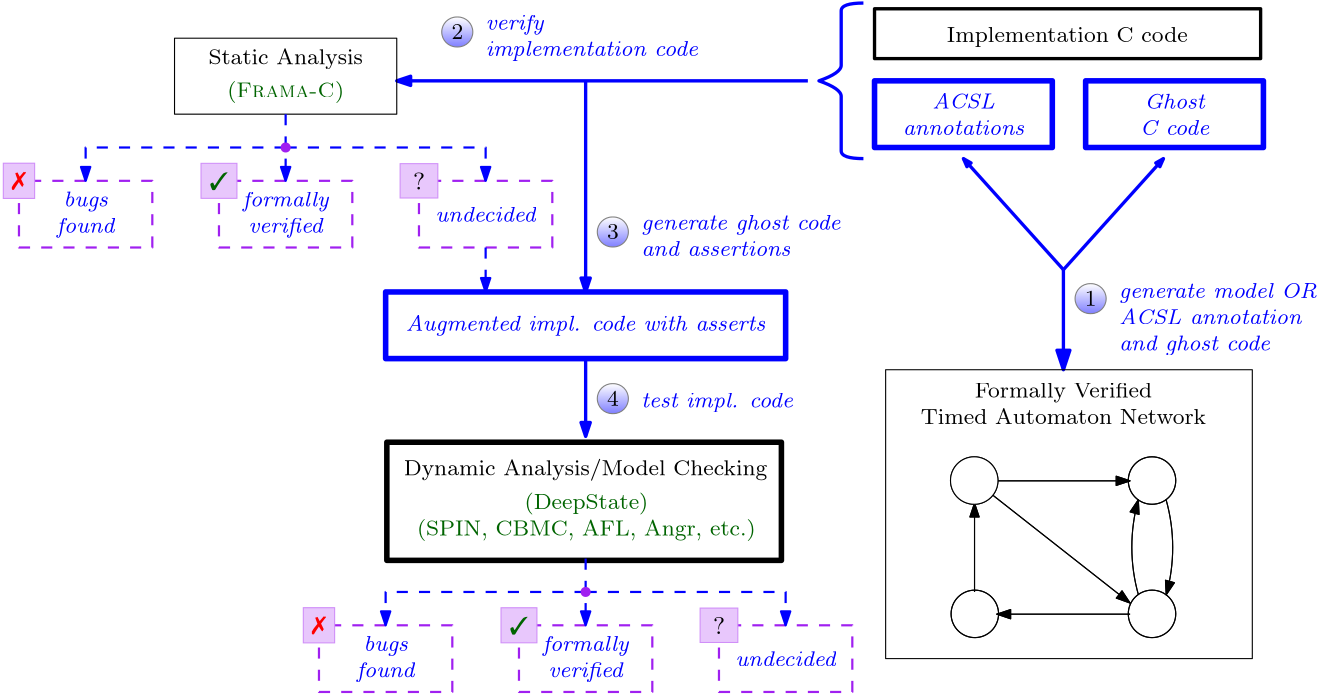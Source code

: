 <?xml version="1.0"?>
<!DOCTYPE ipe SYSTEM "ipe.dtd">
<ipe version="70218" creator="Ipe 7.2.20">
<info created="D:20180922210335" modified="D:20210212105316"/>
<preamble>\usepackage{pifont}</preamble>
<ipestyle name="tikz">
<textstyle name="ball" type="label" begin="\begin{tikzpicture}\node at (0,0) [circle,ball color=blue!50, text=white] {" end="};\end{tikzpicture}"/>
<textstyle name="blue-white-round" type="label" begin="\begin{tikzpicture}\node at (0,0) [rounded rectangle, draw=black!50, top color=white, bottom color=blue!50] {" end="};\end{tikzpicture}"/>
<textstyle name="green-disk" type="label" begin="\begin{tikzpicture}\node at (0,0) [circle, draw=green!75!black,fill=green!50] {" end="};\end{tikzpicture}"/>
<textstyle name="purple-box" type="label" begin="\begin{tikzpicture}\node at (0,0) [rectangle, draw=purple!50,fill=purple!25] {" end="};\end{tikzpicture}"/>
<textstyle name="red-ball" type="label" begin="\begin{tikzpicture}\node at (0,0) [circle,ball color=red!50!black, text=white] {" end="};\end{tikzpicture}"/>
<textstyle name="tikz" type="label" begin="\begin{tikzpicture}" end="\end{tikzpicture}"/>
<preamble>
\usepackage{tikz}
\usetikzlibrary{shapes.misc}
</preamble>
</ipestyle>
<ipestyle name="basic">
<symbol name="arrow/arc(spx)">
<path stroke="sym-stroke" fill="sym-stroke" pen="sym-pen">
0 0 m
-1 0.333 l
-1 -0.333 l
h
</path>
</symbol>
<symbol name="arrow/farc(spx)">
<path stroke="sym-stroke" fill="white" pen="sym-pen">
0 0 m
-1 0.333 l
-1 -0.333 l
h
</path>
</symbol>
<symbol name="arrow/ptarc(spx)">
<path stroke="sym-stroke" fill="sym-stroke" pen="sym-pen">
0 0 m
-1 0.333 l
-0.8 0 l
-1 -0.333 l
h
</path>
</symbol>
<symbol name="arrow/fptarc(spx)">
<path stroke="sym-stroke" fill="white" pen="sym-pen">
0 0 m
-1 0.333 l
-0.8 0 l
-1 -0.333 l
h
</path>
</symbol>
<symbol name="mark/circle(sx)" transformations="translations">
<path fill="sym-stroke">
0.6 0 0 0.6 0 0 e
0.4 0 0 0.4 0 0 e
</path>
</symbol>
<symbol name="mark/disk(sx)" transformations="translations">
<path fill="sym-stroke">
0.6 0 0 0.6 0 0 e
</path>
</symbol>
<symbol name="mark/fdisk(sfx)" transformations="translations">
<group>
<path fill="sym-fill">
0.5 0 0 0.5 0 0 e
</path>
<path fill="sym-stroke" fillrule="eofill">
0.6 0 0 0.6 0 0 e
0.4 0 0 0.4 0 0 e
</path>
</group>
</symbol>
<symbol name="mark/box(sx)" transformations="translations">
<path fill="sym-stroke" fillrule="eofill">
-0.6 -0.6 m
0.6 -0.6 l
0.6 0.6 l
-0.6 0.6 l
h
-0.4 -0.4 m
0.4 -0.4 l
0.4 0.4 l
-0.4 0.4 l
h
</path>
</symbol>
<symbol name="mark/square(sx)" transformations="translations">
<path fill="sym-stroke">
-0.6 -0.6 m
0.6 -0.6 l
0.6 0.6 l
-0.6 0.6 l
h
</path>
</symbol>
<symbol name="mark/fsquare(sfx)" transformations="translations">
<group>
<path fill="sym-fill">
-0.5 -0.5 m
0.5 -0.5 l
0.5 0.5 l
-0.5 0.5 l
h
</path>
<path fill="sym-stroke" fillrule="eofill">
-0.6 -0.6 m
0.6 -0.6 l
0.6 0.6 l
-0.6 0.6 l
h
-0.4 -0.4 m
0.4 -0.4 l
0.4 0.4 l
-0.4 0.4 l
h
</path>
</group>
</symbol>
<symbol name="mark/cross(sx)" transformations="translations">
<group>
<path fill="sym-stroke">
-0.43 -0.57 m
0.57 0.43 l
0.43 0.57 l
-0.57 -0.43 l
h
</path>
<path fill="sym-stroke">
-0.43 0.57 m
0.57 -0.43 l
0.43 -0.57 l
-0.57 0.43 l
h
</path>
</group>
</symbol>
<symbol name="arrow/fnormal(spx)">
<path stroke="sym-stroke" fill="white" pen="sym-pen">
0 0 m
-1 0.333 l
-1 -0.333 l
h
</path>
</symbol>
<symbol name="arrow/pointed(spx)">
<path stroke="sym-stroke" fill="sym-stroke" pen="sym-pen">
0 0 m
-1 0.333 l
-0.8 0 l
-1 -0.333 l
h
</path>
</symbol>
<symbol name="arrow/fpointed(spx)">
<path stroke="sym-stroke" fill="white" pen="sym-pen">
0 0 m
-1 0.333 l
-0.8 0 l
-1 -0.333 l
h
</path>
</symbol>
<symbol name="arrow/linear(spx)">
<path stroke="sym-stroke" pen="sym-pen">
-1 0.333 m
0 0 l
-1 -0.333 l
</path>
</symbol>
<symbol name="arrow/fdouble(spx)">
<path stroke="sym-stroke" fill="white" pen="sym-pen">
0 0 m
-1 0.333 l
-1 -0.333 l
h
-1 0 m
-2 0.333 l
-2 -0.333 l
h
</path>
</symbol>
<symbol name="arrow/double(spx)">
<path stroke="sym-stroke" fill="sym-stroke" pen="sym-pen">
0 0 m
-1 0.333 l
-1 -0.333 l
h
-1 0 m
-2 0.333 l
-2 -0.333 l
h
</path>
</symbol>
<pen name="heavier" value="0.8"/>
<pen name="fat" value="1.2"/>
<pen name="ultrafat" value="2"/>
<symbolsize name="large" value="5"/>
<symbolsize name="small" value="2"/>
<symbolsize name="tiny" value="1.1"/>
<arrowsize name="large" value="10"/>
<arrowsize name="small" value="5"/>
<arrowsize name="tiny" value="3"/>
<color name="red" value="1 0 0"/>
<color name="blue" value="0 0 1"/>
<color name="green" value="0 1 0"/>
<color name="yellow" value="1 1 0"/>
<color name="orange" value="1 0.647 0"/>
<color name="gold" value="1 0.843 0"/>
<color name="purple" value="0.627 0.125 0.941"/>
<color name="gray" value="0.745"/>
<color name="brown" value="0.647 0.165 0.165"/>
<color name="navy" value="0 0 0.502"/>
<color name="pink" value="1 0.753 0.796"/>
<color name="seagreen" value="0.18 0.545 0.341"/>
<color name="turquoise" value="0.251 0.878 0.816"/>
<color name="violet" value="0.933 0.51 0.933"/>
<color name="darkblue" value="0 0 0.545"/>
<color name="darkcyan" value="0 0.545 0.545"/>
<color name="darkgray" value="0.663"/>
<color name="darkgreen" value="0 0.392 0"/>
<color name="darkmagenta" value="0.545 0 0.545"/>
<color name="darkorange" value="1 0.549 0"/>
<color name="darkred" value="0.545 0 0"/>
<color name="lightblue" value="0.678 0.847 0.902"/>
<color name="lightcyan" value="0.878 1 1"/>
<color name="lightgray" value="0.827"/>
<color name="lightgreen" value="0.565 0.933 0.565"/>
<color name="lightyellow" value="1 1 0.878"/>
<dashstyle name="dotted" value="[1 3] 0"/>
<dashstyle name="dashed" value="[4] 0"/>
<dashstyle name="dash dotted" value="[4 2 1 2] 0"/>
<dashstyle name="dash dot dotted" value="[4 2 1 2 1 2] 0"/>
<textsize name="large" value="\large"/>
<textsize name="Large" value="\Large"/>
<textsize name="LARGE" value="\LARGE"/>
<textsize name="huge" value="\huge"/>
<textsize name="Huge" value="\Huge"/>
<textsize name="small" value="\small"/>
<textsize name="footnote" value="\footnotesize"/>
<textsize name="tiny" value="\tiny"/>
<textstyle name="center" begin="\begin{center}" end="\end{center}"/>
<textstyle name="itemize" begin="\begin{itemize}" end="\end{itemize}"/>
<textstyle name="item" begin="\begin{itemize}\item{}" end="\end{itemize}"/>
<gridsize name="4 pts" value="4"/>
<gridsize name="8 pts (~3 mm)" value="8"/>
<gridsize name="16 pts (~6 mm)" value="16"/>
<gridsize name="32 pts (~12 mm)" value="32"/>
<gridsize name="10 pts (~3.5 mm)" value="10"/>
<gridsize name="20 pts (~7 mm)" value="20"/>
<gridsize name="14 pts (~5 mm)" value="14"/>
<gridsize name="28 pts (~10 mm)" value="28"/>
<gridsize name="56 pts (~20 mm)" value="56"/>
<anglesize name="90 deg" value="90"/>
<anglesize name="60 deg" value="60"/>
<anglesize name="45 deg" value="45"/>
<anglesize name="30 deg" value="30"/>
<anglesize name="22.5 deg" value="22.5"/>
<opacity name="10%" value="0.1"/>
<opacity name="30%" value="0.3"/>
<opacity name="50%" value="0.5"/>
<opacity name="75%" value="0.75"/>
<tiling name="falling" angle="-60" step="4" width="1"/>
<tiling name="rising" angle="30" step="4" width="1"/>
</ipestyle>
<page>
<layer name="alpha"/>
<view layers="alpha" active="alpha"/>
<path layer="alpha" matrix="0.666667 0 0 0.75 252 186" stroke="blue" pen="ultrafat">
192 664 m
192 632 l
288 632 l
288 664 l
h
</path>
<text matrix="1 0 0 1 188 16" transformations="translations" pos="192 656" stroke="blue" type="minipage" width="64" height="9.941" depth="4.97" valign="center" size="footnote" style="center">\itshape ACSL\\
annotations</text>
<path matrix="0.666667 0 0 0.75 328 186" stroke="blue" pen="ultrafat">
192 664 m
192 632 l
288 632 l
288 664 l
h
</path>
<text matrix="0.952381 0 0 1 273.143 16" transformations="translations" pos="192 656" stroke="blue" type="minipage" width="64" height="9.989" depth="5.01" valign="center" size="footnote" style="center">\itshape Ghost\\
C code</text>
<path matrix="1 0 0 1 176 28" stroke="blue" pen="fat" rarrow="normal/normal">
272 552 m
272 588 l
</path>
<path matrix="1 0 0 1 0 12" stroke="blue" pen="fat" arrow="normal/tiny">
448 604 m
412 644 l
</path>
<path matrix="1 0 0 1 0 12" stroke="blue" pen="fat" arrow="normal/tiny">
448 604 m
484 644 l
</path>
<text matrix="0.0644313 0 0 0.0264167 449.444 580.573" transformations="translations" pos="288 580" stroke="blue" type="minipage" width="73.204" height="15.494" depth="10.52" valign="baseline" size="footnote">\raggedright \itshape
generate model OR\\
ACSL annotation\\
and ghost code\\</text>
<path matrix="1 0 0 0.7 96 216.4" stroke="blue" pen="fat">
280 708 m
272 708
272 704 c
272 676 l
272 672
264 668 c
272 664
272 660 c
272 632 l
272 628
280 628 c
</path>
<path stroke="blue" pen="fat" arrow="normal/small">
356 684 m
208 684 l
</path>
<text matrix="1 0 0 1 -48 28" transformations="translations" pos="192 608" stroke="blue" type="minipage" width="48" height="10.759" depth="5.79" valign="center" size="footnote" style="center">\itshape
formally\\
verified</text>
<text matrix="1 0 0 1 -120 28" transformations="translations" pos="192 608" stroke="blue" type="minipage" width="48" height="10.759" depth="5.79" valign="center" size="footnote" style="center">\itshape bugs\\
found</text>
<text matrix="1 0 0 1 24 28" transformations="translations" pos="192 608" stroke="blue" type="minipage" width="48" height="5.265" depth="0.27" valign="center" size="footnote" style="center">\itshape undecided</text>
<path matrix="0.675445 0 0 0.675445 264.806 146.278" stroke="black">
12.6491 0 0 12.6491 224 512 e
</path>
<path matrix="0.675445 0 0 0.675445 263.752 194.278" stroke="black">
12.6491 0 0 12.6491 320 512 e
</path>
<text matrix="1 0 0 1 120 40" transformations="translations" pos="272 528" stroke="black" type="minipage" width="112" height="9.989" depth="5.01" valign="center" size="footnote" style="center">Formally
Verified\\
Timed
Automaton Network</text>
<path matrix="2.17177 0 0 0.280357 -36.9807 503.601" stroke="black" pen="fat">
192 736 m
192 672 l
256 672 l
256 736 l
h
</path>
<text matrix="1 0 0 1 176 -20" transformations="translations" pos="208 720" stroke="black" type="minipage" width="130.796" height="6.035" depth="1.05" valign="center" size="footnote" style="center">Implementation C code</text>
<text matrix="1 0 0 1 -4 16" transformations="translations" pos="172 676" stroke="black" type="minipage" width="64.114" height="6.035" depth="1.05" halign="center" valign="center" size="footnote" style="center">Static Analysis</text>
<path matrix="0.714286 0 0 0.569753 48 307.358" stroke="black">
224 688 m
224 640 l
112 640 l
112 688 l
h
</path>
<path matrix="0.5 0 0 0.75 48 150" stroke="purple" dash="dashed" pen="heavier">
192 664 m
192 632 l
288 632 l
288 664 l
h
</path>
<path matrix="0.5 0 0 0.75 120 150" stroke="purple" dash="dashed" pen="heavier">
192 664 m
192 632 l
288 632 l
288 664 l
h
</path>
<path matrix="0.5 0 0 0.75 -24 150" stroke="purple" dash="dashed" pen="heavier">
192 664 m
192 632 l
288 632 l
288 664 l
h
</path>
<path stroke="blue" dash="dashed" pen="heavier" arrow="normal/small">
168 660 m
96 660 l
96 648 l
</path>
<path stroke="blue" dash="dashed" pen="heavier" arrow="normal/small">
168 660 m
240 660 l
240 648 l
</path>
<path stroke="blue" dash="dashed" pen="heavier" arrow="normal/small">
168 672 m
168 648 l
</path>
<text matrix="1 0 0 1 196 72" transformations="translations" pos="256 528" stroke="blue" type="label" width="11.58" height="11.18" depth="0" valign="baseline" size="footnote" style="blue-white-round">1</text>
<text matrix="1 0 0 1 -32 168" transformations="translations" pos="256 528" stroke="blue" type="label" width="11.58" height="11.18" depth="0" valign="baseline" size="footnote" style="blue-white-round">2</text>
<text matrix="0.0644313 0 0 0.0264167 221.444 692.573" transformations="translations" pos="288 580" stroke="blue" type="minipage" width="113.204" height="10.759" depth="5.79" valign="top" size="footnote">\raggedright \itshape verify\\implementation code</text>
<text matrix="1 0 0 1 -4 4" transformations="translations" pos="172 676" stroke="darkgreen" type="minipage" width="64.114" height="6.48" depth="1.49" halign="center" valign="center" size="footnote" style="center">(\textsc{Frama-C})</text>
<text matrix="1 0 0 1 104 -132" transformations="translations" pos="172 676" stroke="black" type="minipage" width="140.114" height="6.48" depth="1.49" halign="center" valign="center" size="footnote" style="center">Dynamic Analysis/Model Checking</text>
<path matrix="1.26828 0 0 0.885858 62.3816 -55.5762" stroke="black" pen="ultrafat">
224 688 m
224 640 l
112 640 l
112 688 l
h
</path>
<text matrix="1 0 0 1 104.273 -148.924" transformations="translations" pos="172 676" stroke="darkgreen" type="minipage" width="128.114" height="11.205" depth="6.23" halign="center" valign="center" size="footnote" style="center">(DeepState)\\
(SPIN, CBMC, AFL, Angr, etc.)</text>
<path matrix="1 0 0 1 -8 0" stroke="blue" pen="fat" arrow="normal/small">
284 684 m
284 608 l
</path>
<text matrix="1.5 0 0 3.5 -126 -1018" transformations="translations" pos="180 476" stroke="blue" type="label" width="13.311" height="13.006" depth="0" halign="center" valign="center" size="small" style="purple-box">\textcolor{darkgreen}{\ding{51}}</text>
<text matrix="1.5 0 0 3.5 -198 -1018" transformations="translations" pos="180 476" stroke="blue" type="label" width="11.661" height="13.069" depth="0" halign="center" valign="center" size="small" style="purple-box">\textcolor{red}{\ding{55}}</text>
<text matrix="1.5 0 0 3.5 -54 -1018" transformations="translations" pos="180 476" stroke="blue" type="label" width="13.965" height="12.768" depth="0" halign="center" valign="center" size="small" style="purple-box">\,?\,</text>
<use matrix="1 0 0 1 0 16" name="mark/disk(sx)" pos="168 644" size="normal" stroke="purple"/>
<text matrix="1 0 0 1 16 -60" transformations="translations" pos="192 656" stroke="blue" type="minipage" width="136" height="6.035" depth="1.05" valign="center" size="footnote" style="center">\itshape Augmented impl. code with asserts</text>
<path matrix="1.5 0 0 0.75 -84 110" stroke="blue" pen="ultrafat">
192 664 m
192 632 l
288 632 l
288 664 l
h
</path>
<text matrix="1 0 0 1 24 96" transformations="translations" pos="256 528" stroke="blue" type="label" width="11.58" height="11.18" depth="0" valign="baseline" size="footnote" style="blue-white-round">3</text>
<text matrix="0.0644313 0 0 0.0264167 277.444 620.573" transformations="translations" pos="288 580" stroke="blue" type="minipage" width="77.204" height="9.989" depth="5.01" valign="top" size="footnote">\raggedright \itshape
generate ghost code and assertions</text>
<path matrix="1 0 0 1 -8 20" stroke="blue" pen="fat" arrow="normal/small">
284 564 m
284 536 l
</path>
<text matrix="1 0 0 1 24 36" transformations="translations" pos="256 528" stroke="blue" type="label" width="11.58" height="11.18" depth="0" valign="baseline" size="footnote" style="blue-white-round">4</text>
<text matrix="0.0644313 0 0 0.0264167 277.444 556.573" transformations="translations" pos="288 580" stroke="blue" type="minipage" width="73.204" height="6.035" depth="1.05" valign="top" size="footnote">\raggedright \itshape
test impl. code</text>
<path matrix="0.970588 0 0 0.83871 15.1765 103.613" stroke="black">
380 568 m
380 444 l
516 444 l
516 568 l
h
</path>
<path matrix="0.675445 0 0 0.675445 263.752 146.278" stroke="black">
12.6491 0 0 12.6491 320 512 e
</path>
<path matrix="1 0 0 1 16 -4" stroke="black" arrow="normal/small">
408 544 m
456 544 l
</path>
<path matrix="1 0 0 1 16 -4" stroke="black" arrow="normal/small">
456 496 m
408 496 l
</path>
<path matrix="1 0 0 1 16 -4" stroke="black" arrow="normal/small">
400 504 m
400 536 l
</path>
<path matrix="1 0 0 1 16 -4" stroke="black" arrow="normal/small">
400 544 m
456 500 l
</path>
<path matrix="0.675445 0 0 0.675445 232.174 161.856" stroke="black" fill="1">
12.6491 0 0 12.6491 272 560 e
</path>
<path matrix="1 0 0 1 16 -4" stroke="black" arrow="normal/small">
468.955 537.221 m
63.341 0 0 -63.341 408 520 469.004 502.952 a
</path>
<path matrix="-1 0 0 -1 943.968 1036.14" stroke="black" arrow="normal/small">
468.955 537.221 m
63.341 0 0 -63.341 408 520 469.004 502.952 a
</path>
<path matrix="0.675445 0 0 0.675445 264.806 146.278" stroke="black">
12.6491 0 0 12.6491 224 512 e
</path>
<path matrix="0.675445 0 0 0.675445 263.752 194.278" stroke="black">
12.6491 0 0 12.6491 320 512 e
</path>
<path matrix="0.675445 0 0 0.675445 263.752 146.278" stroke="black">
12.6491 0 0 12.6491 320 512 e
</path>
<path matrix="1 0 0 1 16 -4" stroke="black" arrow="normal/small">
408 544 m
456 544 l
</path>
<path matrix="1 0 0 1 16 -4" stroke="black" arrow="normal/small">
456 496 m
408 496 l
</path>
<path matrix="1 0 0 1 16 -4" stroke="black" arrow="normal/small">
400 504 m
400 536 l
</path>
<path matrix="1 0 0 1 16 -4" stroke="black" arrow="normal/small">
400 544 m
456 500 l
</path>
<path matrix="0.675445 0 0 0.675445 232.174 161.856" stroke="black" fill="1">
12.6491 0 0 12.6491 272 560 e
</path>
<path matrix="1 0 0 1 16 -4" stroke="black" arrow="normal/small">
468.955 537.221 m
63.341 0 0 -63.341 408 520 469.004 502.952 a
</path>
<path matrix="-1 0 0 -1 943.968 1036.14" stroke="black" arrow="normal/small">
468.955 537.221 m
63.341 0 0 -63.341 408 520 469.004 502.952 a
</path>
<path stroke="blue" dash="dashed" pen="heavier" arrow="normal/small">
240 624 m
240 608 l
</path>
<text matrix="1 0 0 1 60 -132" transformations="translations" pos="192 608" stroke="blue" type="minipage" width="48" height="10.759" depth="5.79" valign="center" size="footnote" style="center">\itshape
formally\\
verified</text>
<text matrix="1 0 0 1 -12 -132" transformations="translations" pos="192 608" stroke="blue" type="minipage" width="48" height="10.759" depth="5.79" valign="center" size="footnote" style="center">\itshape bugs\\
found</text>
<text matrix="1 0 0 1 132 -132" transformations="translations" pos="192 608" stroke="blue" type="minipage" width="48" height="5.265" depth="0.27" valign="center" size="footnote" style="center">\itshape undecided</text>
<path matrix="0.5 0 0 0.75 156 -10" stroke="purple" dash="dashed" pen="heavier">
192 664 m
192 632 l
288 632 l
288 664 l
h
</path>
<path matrix="0.5 0 0 0.75 228 -10" stroke="purple" dash="dashed" pen="heavier">
192 664 m
192 632 l
288 632 l
288 664 l
h
</path>
<path matrix="0.5 0 0 0.75 84 -10" stroke="purple" dash="dashed" pen="heavier">
192 664 m
192 632 l
288 632 l
288 664 l
h
</path>
<path matrix="1 0 0 1 108 -160" stroke="blue" dash="dashed" pen="heavier" arrow="normal/small">
168 660 m
96 660 l
96 648 l
</path>
<path matrix="1 0 0 1 108 -160" stroke="blue" dash="dashed" pen="heavier" arrow="normal/small">
168 660 m
240 660 l
240 648 l
</path>
<path matrix="1 0 0 1 108 -160" stroke="blue" dash="dashed" pen="heavier" arrow="normal/small">
168 672 m
168 648 l
</path>
<text matrix="1.5 0 0 3.5 -18 -1178" transformations="translations" pos="180 476" stroke="blue" type="label" width="13.311" height="13.006" depth="0" halign="center" valign="center" size="small" style="purple-box">\textcolor{darkgreen}{\ding{51}}</text>
<text matrix="1.5 0 0 3.5 -90 -1178" transformations="translations" pos="180 476" stroke="blue" type="label" width="11.661" height="13.069" depth="0" halign="center" valign="center" size="small" style="purple-box">\textcolor{red}{\ding{55}}</text>
<text matrix="1.5 0 0 3.5 54 -1178" transformations="translations" pos="180 476" stroke="blue" type="label" width="13.965" height="12.768" depth="0" halign="center" valign="center" size="small" style="purple-box">\,?\,</text>
<use matrix="1 0 0 1 108 -144" name="mark/disk(sx)" pos="168 644" size="normal" stroke="purple"/>
</page>
</ipe>
